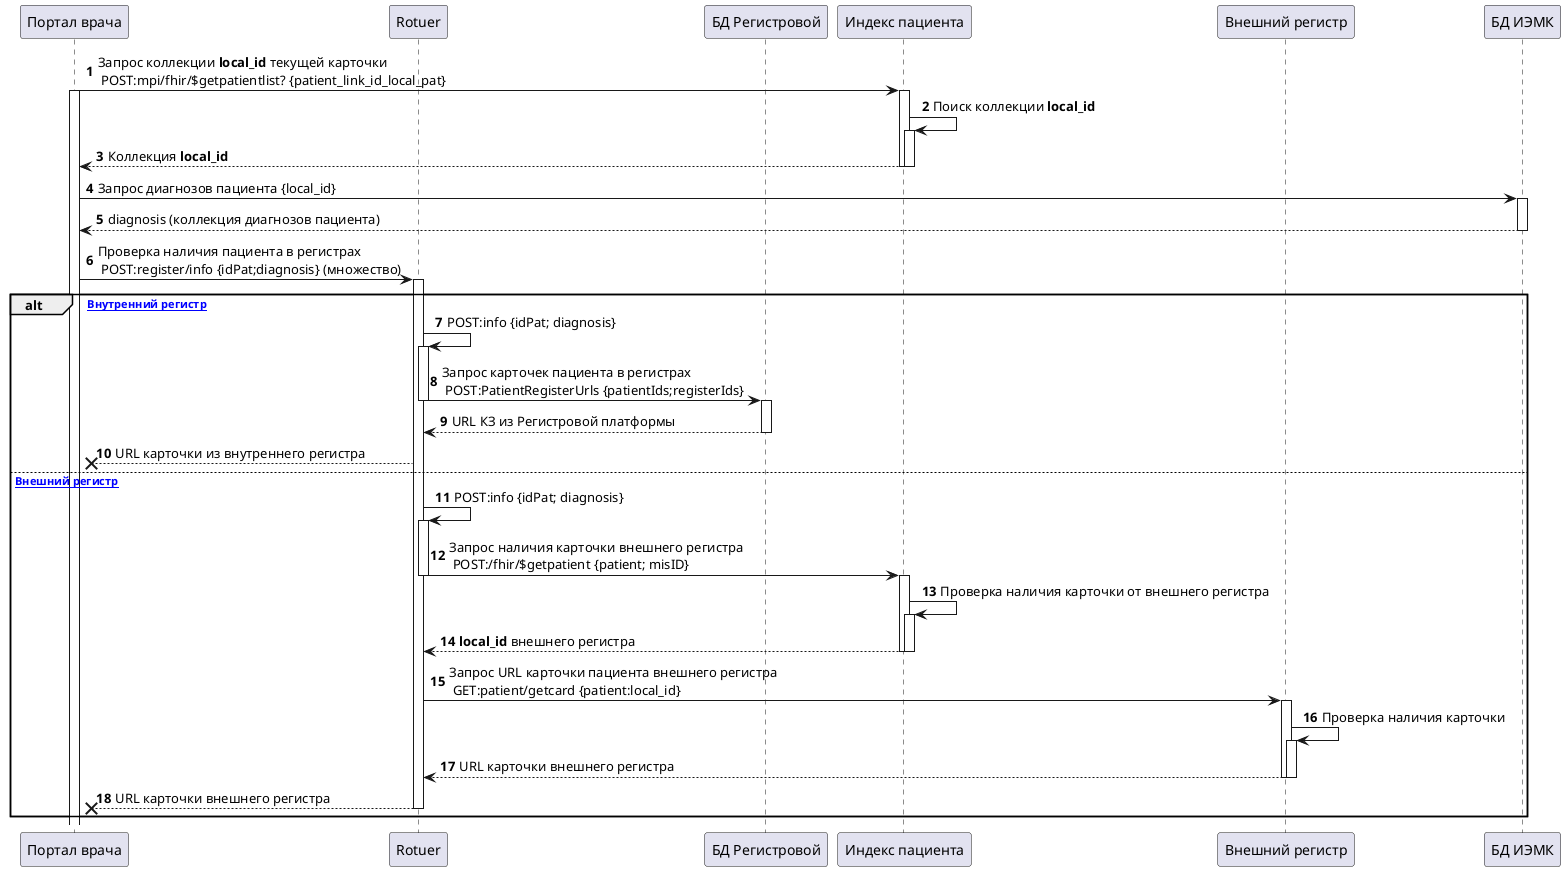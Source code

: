 @startuml
'Ощие настройки
autonumber
skinparam maxMessageSize 350
'Участники
participant "Портал врача" as IEMK_UI
participant "Rotuer" as RP_Router
participant "БД Регистровой" as RP_DB
participant "Индекс пациента" as MPI 
participant "Внешний регистр" as ExtReg
participant "БД ИЭМК" as IEMK_DB 

'Взаимодействие
IEMK_UI -> MPI : Запрос коллекции **local_id** текущей карточки \n POST:mpi/fhir/$getpatientlist? {patient_link_id_local_pat}
activate MPI
activate IEMK_UI
MPI -> MPI : Поиск коллекции **local_id**
activate MPI
MPI --> IEMK_UI : Коллекция **local_id**
deactivate MPI
deactivate MPI
IEMK_UI -> IEMK_DB : Запрос диагнозов пациента {local_id}
activate IEMK_DB
IEMK_DB --> IEMK_UI: diagnosis (коллекция диагнозов пациента)
deactivate IEMK_DB
IEMK_UI -> RP_Router : Проверка наличия пациента в регистрах \n POST:register​/info {idPat;diagnosis} (множество)
activate RP_Router

alt ["Внутренний регистр"]
    RP_Router -> RP_Router : POST:info {idPat; diagnosis}
    activate RP_Router
    RP_Router -> RP_DB : Запрос карточек пациента в регистрах \n POST:PatientRegisterUrls {patientIds;registerIds}
    deactivate RP_Router
    activate RP_DB
    RP_DB --> RP_Router : URL КЗ из Регистровой платформы
    deactivate RP_DB
    RP_Router -->x IEMK_UI : URL карточки из внутреннего регистра
else ["Внешний регистр"]
    RP_Router -> RP_Router : POST:info {idPat; diagnosis}
    activate RP_Router
    RP_Router -> MPI : Запрос наличия карточки внешнего регистра \n POST:/fhir/$getpatient {patient; misID}
    deactivate RP_Router
    activate MPI
    MPI -> MPI  : Проверка наличия карточки от внешнего регистра
    activate MPI
    MPI --> RP_Router : **local_id** внешнего регистра
    deactivate MPI
    deactivate MPI
    RP_Router -> ExtReg : Запрос URL карточки пациента внешнего регистра \n GET:patient/getcard {patient:local_id}
    activate ExtReg
    ExtReg -> ExtReg : Проверка наличия карточки
    activate ExtReg
    ExtReg --> RP_Router : URL карточки внешнего регистра
    deactivate ExtReg
    deactivate ExtReg
    RP_Router -->x IEMK_UI : URL карточки внешнего регистра
    deactivate RP_Router
end
@enduml